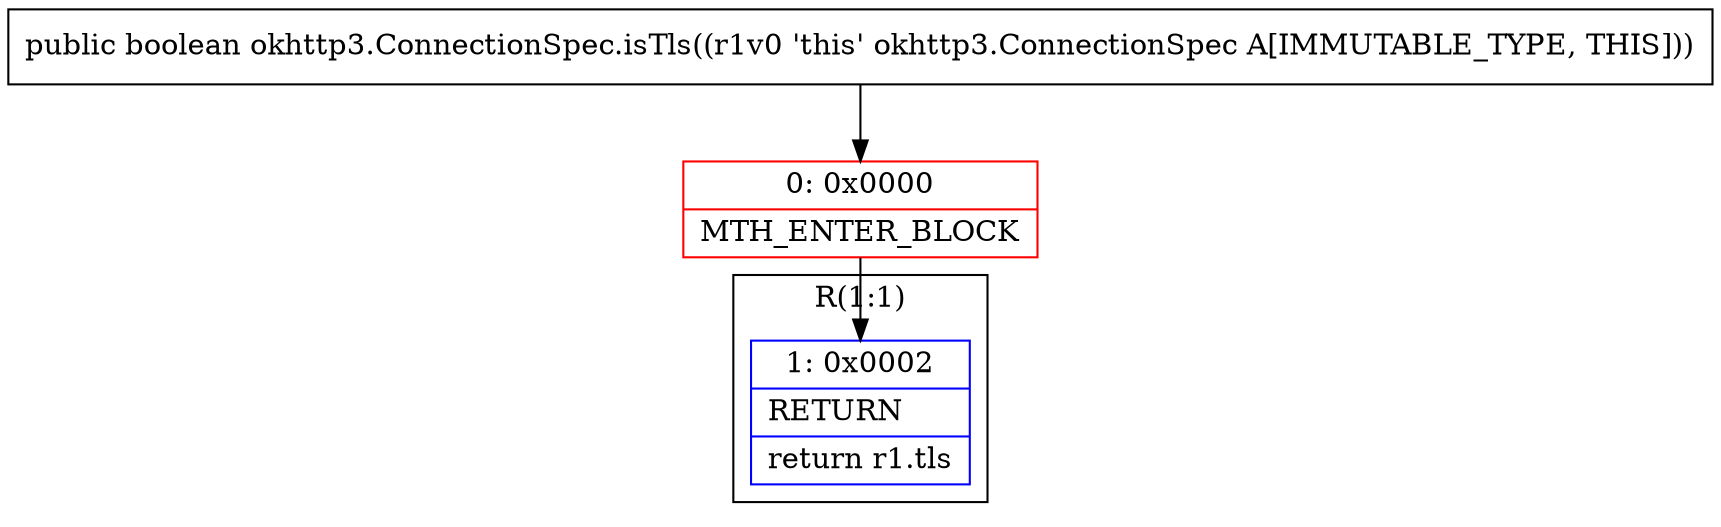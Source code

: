 digraph "CFG forokhttp3.ConnectionSpec.isTls()Z" {
subgraph cluster_Region_45462310 {
label = "R(1:1)";
node [shape=record,color=blue];
Node_1 [shape=record,label="{1\:\ 0x0002|RETURN\l|return r1.tls\l}"];
}
Node_0 [shape=record,color=red,label="{0\:\ 0x0000|MTH_ENTER_BLOCK\l}"];
MethodNode[shape=record,label="{public boolean okhttp3.ConnectionSpec.isTls((r1v0 'this' okhttp3.ConnectionSpec A[IMMUTABLE_TYPE, THIS])) }"];
MethodNode -> Node_0;
Node_0 -> Node_1;
}

